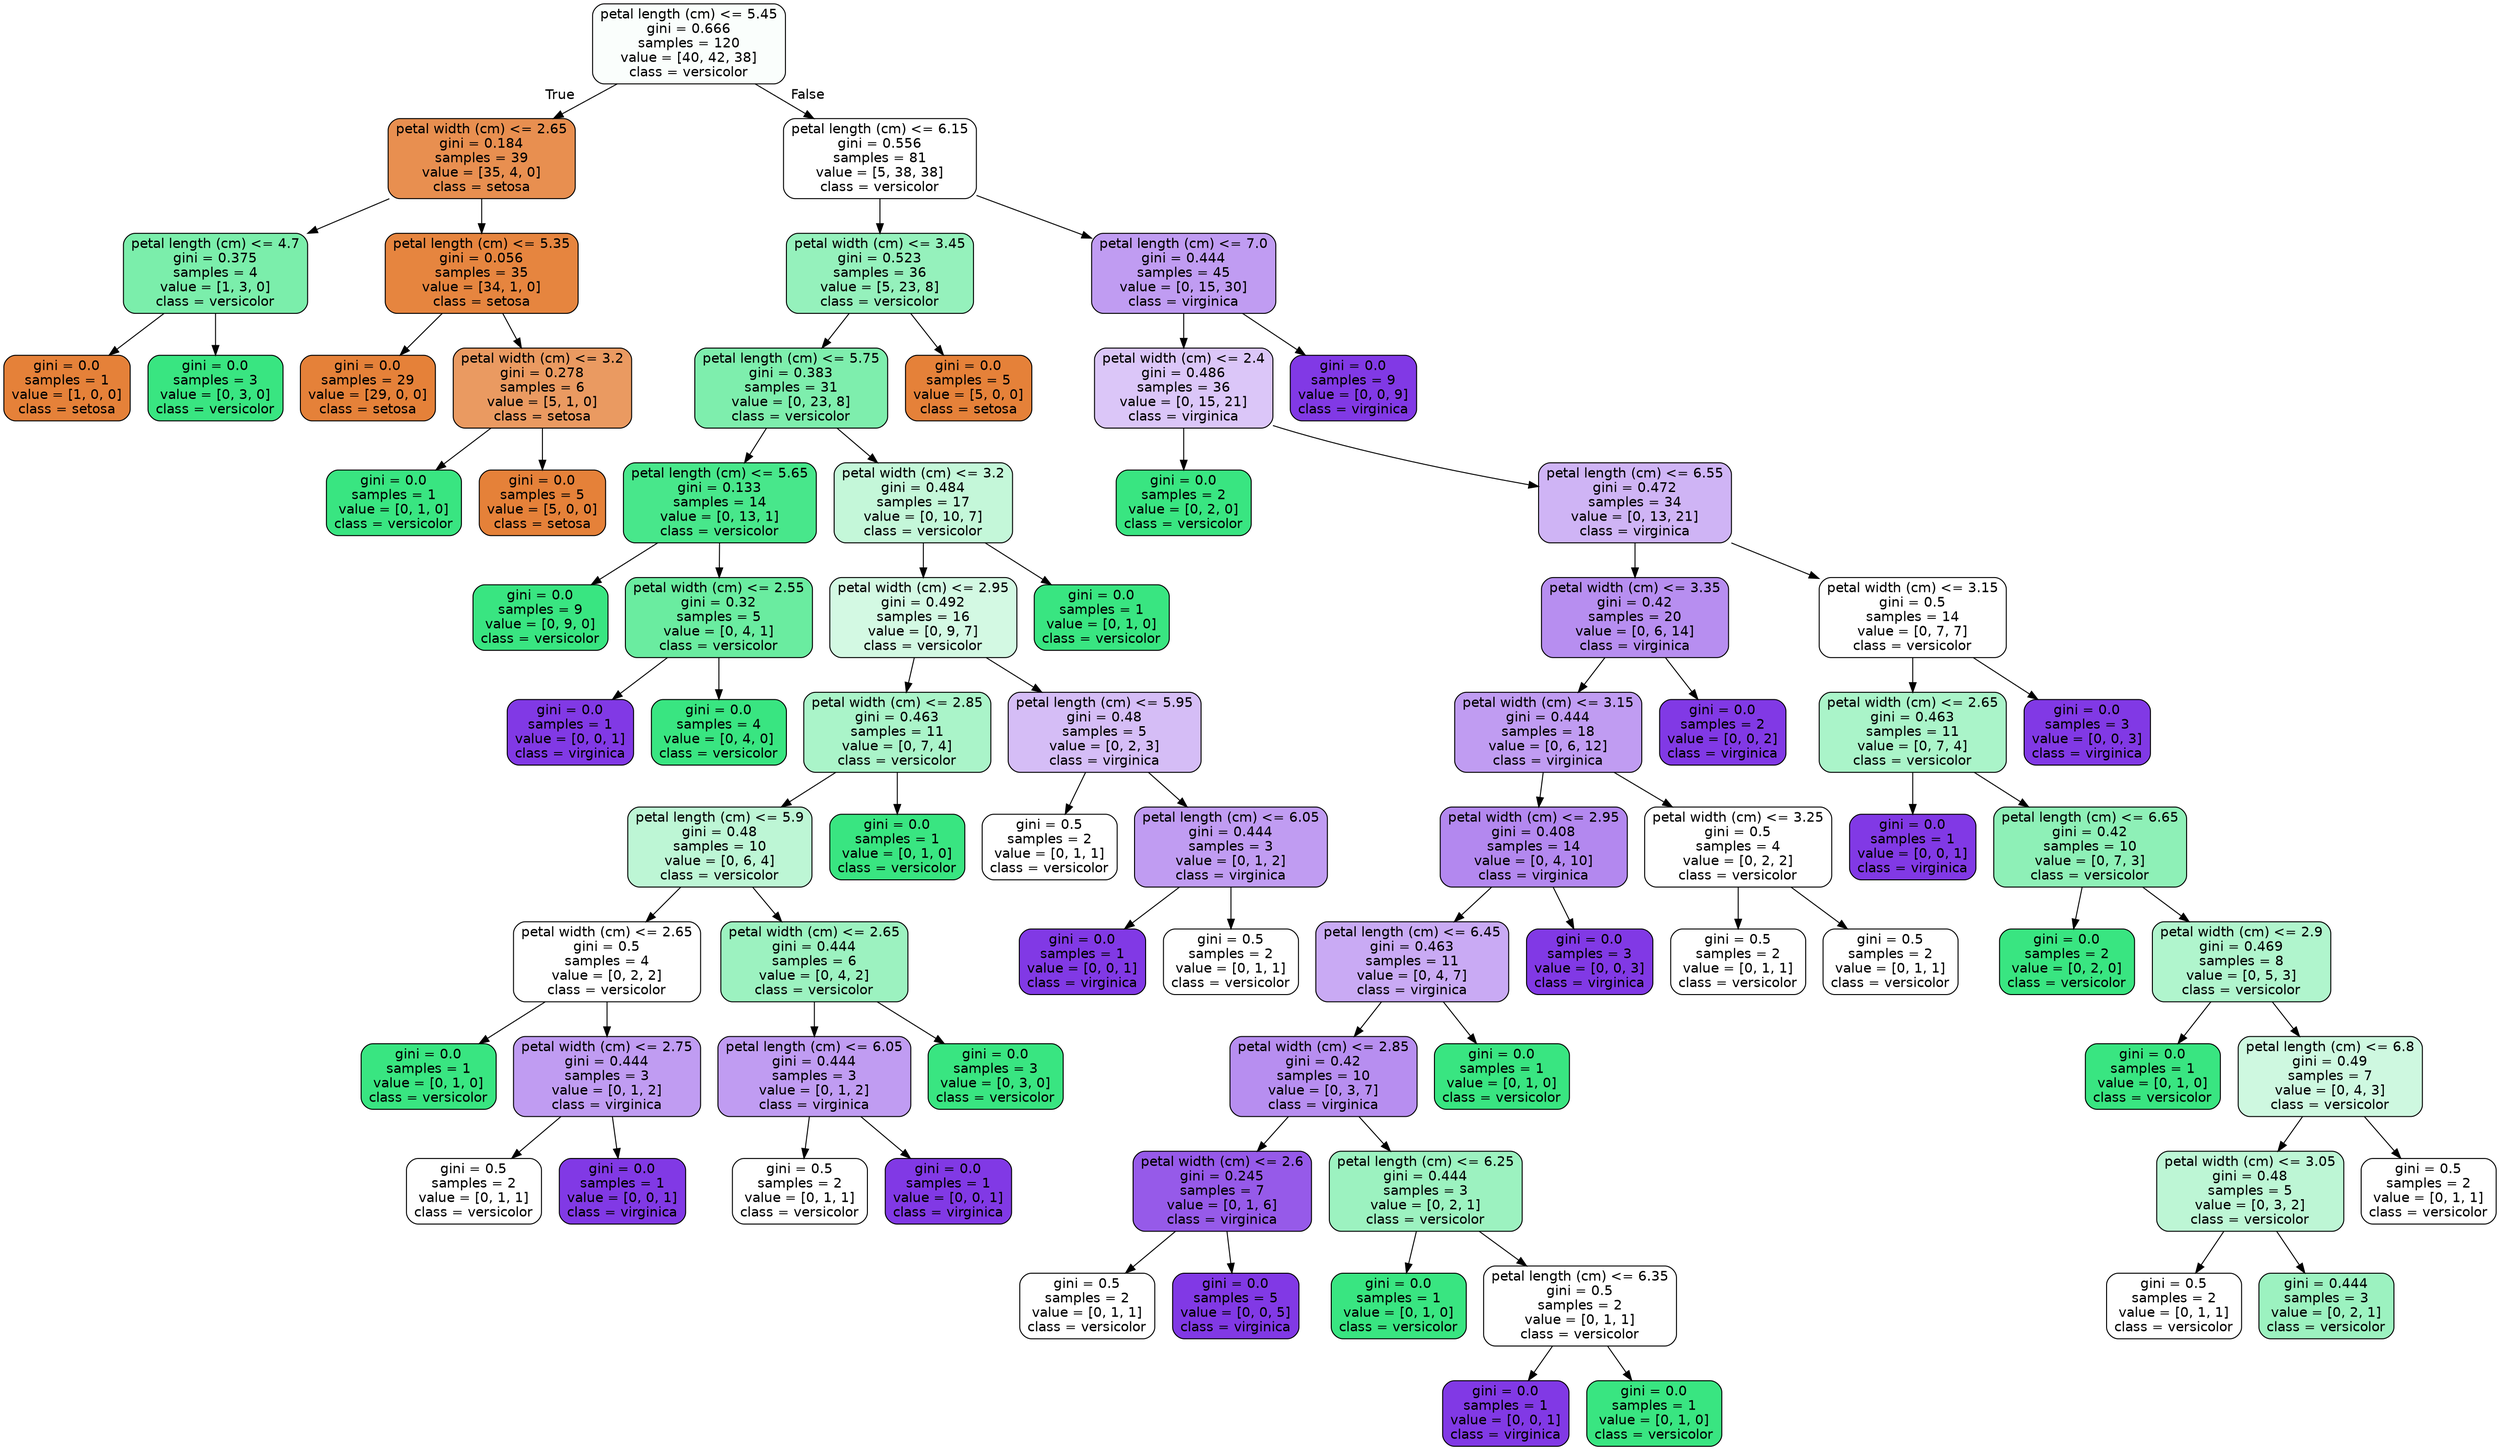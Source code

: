 digraph Tree {
node [shape=box, style="filled, rounded", color="black", fontname=helvetica] ;
edge [fontname=helvetica] ;
0 [label="petal length (cm) <= 5.45\ngini = 0.666\nsamples = 120\nvalue = [40, 42, 38]\nclass = versicolor", fillcolor="#fafefc"] ;
1 [label="petal width (cm) <= 2.65\ngini = 0.184\nsamples = 39\nvalue = [35, 4, 0]\nclass = setosa", fillcolor="#e88f50"] ;
0 -> 1 [labeldistance=2.5, labelangle=45, headlabel="True"] ;
2 [label="petal length (cm) <= 4.7\ngini = 0.375\nsamples = 4\nvalue = [1, 3, 0]\nclass = versicolor", fillcolor="#7beeab"] ;
1 -> 2 ;
3 [label="gini = 0.0\nsamples = 1\nvalue = [1, 0, 0]\nclass = setosa", fillcolor="#e58139"] ;
2 -> 3 ;
4 [label="gini = 0.0\nsamples = 3\nvalue = [0, 3, 0]\nclass = versicolor", fillcolor="#39e581"] ;
2 -> 4 ;
5 [label="petal length (cm) <= 5.35\ngini = 0.056\nsamples = 35\nvalue = [34, 1, 0]\nclass = setosa", fillcolor="#e6853f"] ;
1 -> 5 ;
6 [label="gini = 0.0\nsamples = 29\nvalue = [29, 0, 0]\nclass = setosa", fillcolor="#e58139"] ;
5 -> 6 ;
7 [label="petal width (cm) <= 3.2\ngini = 0.278\nsamples = 6\nvalue = [5, 1, 0]\nclass = setosa", fillcolor="#ea9a61"] ;
5 -> 7 ;
8 [label="gini = 0.0\nsamples = 1\nvalue = [0, 1, 0]\nclass = versicolor", fillcolor="#39e581"] ;
7 -> 8 ;
9 [label="gini = 0.0\nsamples = 5\nvalue = [5, 0, 0]\nclass = setosa", fillcolor="#e58139"] ;
7 -> 9 ;
10 [label="petal length (cm) <= 6.15\ngini = 0.556\nsamples = 81\nvalue = [5, 38, 38]\nclass = versicolor", fillcolor="#ffffff"] ;
0 -> 10 [labeldistance=2.5, labelangle=-45, headlabel="False"] ;
11 [label="petal width (cm) <= 3.45\ngini = 0.523\nsamples = 36\nvalue = [5, 23, 8]\nclass = versicolor", fillcolor="#95f1bc"] ;
10 -> 11 ;
12 [label="petal length (cm) <= 5.75\ngini = 0.383\nsamples = 31\nvalue = [0, 23, 8]\nclass = versicolor", fillcolor="#7eeead"] ;
11 -> 12 ;
13 [label="petal length (cm) <= 5.65\ngini = 0.133\nsamples = 14\nvalue = [0, 13, 1]\nclass = versicolor", fillcolor="#48e78b"] ;
12 -> 13 ;
14 [label="gini = 0.0\nsamples = 9\nvalue = [0, 9, 0]\nclass = versicolor", fillcolor="#39e581"] ;
13 -> 14 ;
15 [label="petal width (cm) <= 2.55\ngini = 0.32\nsamples = 5\nvalue = [0, 4, 1]\nclass = versicolor", fillcolor="#6aeca0"] ;
13 -> 15 ;
16 [label="gini = 0.0\nsamples = 1\nvalue = [0, 0, 1]\nclass = virginica", fillcolor="#8139e5"] ;
15 -> 16 ;
17 [label="gini = 0.0\nsamples = 4\nvalue = [0, 4, 0]\nclass = versicolor", fillcolor="#39e581"] ;
15 -> 17 ;
18 [label="petal width (cm) <= 3.2\ngini = 0.484\nsamples = 17\nvalue = [0, 10, 7]\nclass = versicolor", fillcolor="#c4f7d9"] ;
12 -> 18 ;
19 [label="petal width (cm) <= 2.95\ngini = 0.492\nsamples = 16\nvalue = [0, 9, 7]\nclass = versicolor", fillcolor="#d3f9e3"] ;
18 -> 19 ;
20 [label="petal width (cm) <= 2.85\ngini = 0.463\nsamples = 11\nvalue = [0, 7, 4]\nclass = versicolor", fillcolor="#aaf4c9"] ;
19 -> 20 ;
21 [label="petal length (cm) <= 5.9\ngini = 0.48\nsamples = 10\nvalue = [0, 6, 4]\nclass = versicolor", fillcolor="#bdf6d5"] ;
20 -> 21 ;
22 [label="petal width (cm) <= 2.65\ngini = 0.5\nsamples = 4\nvalue = [0, 2, 2]\nclass = versicolor", fillcolor="#ffffff"] ;
21 -> 22 ;
23 [label="gini = 0.0\nsamples = 1\nvalue = [0, 1, 0]\nclass = versicolor", fillcolor="#39e581"] ;
22 -> 23 ;
24 [label="petal width (cm) <= 2.75\ngini = 0.444\nsamples = 3\nvalue = [0, 1, 2]\nclass = virginica", fillcolor="#c09cf2"] ;
22 -> 24 ;
25 [label="gini = 0.5\nsamples = 2\nvalue = [0, 1, 1]\nclass = versicolor", fillcolor="#ffffff"] ;
24 -> 25 ;
26 [label="gini = 0.0\nsamples = 1\nvalue = [0, 0, 1]\nclass = virginica", fillcolor="#8139e5"] ;
24 -> 26 ;
27 [label="petal width (cm) <= 2.65\ngini = 0.444\nsamples = 6\nvalue = [0, 4, 2]\nclass = versicolor", fillcolor="#9cf2c0"] ;
21 -> 27 ;
28 [label="petal length (cm) <= 6.05\ngini = 0.444\nsamples = 3\nvalue = [0, 1, 2]\nclass = virginica", fillcolor="#c09cf2"] ;
27 -> 28 ;
29 [label="gini = 0.5\nsamples = 2\nvalue = [0, 1, 1]\nclass = versicolor", fillcolor="#ffffff"] ;
28 -> 29 ;
30 [label="gini = 0.0\nsamples = 1\nvalue = [0, 0, 1]\nclass = virginica", fillcolor="#8139e5"] ;
28 -> 30 ;
31 [label="gini = 0.0\nsamples = 3\nvalue = [0, 3, 0]\nclass = versicolor", fillcolor="#39e581"] ;
27 -> 31 ;
32 [label="gini = 0.0\nsamples = 1\nvalue = [0, 1, 0]\nclass = versicolor", fillcolor="#39e581"] ;
20 -> 32 ;
33 [label="petal length (cm) <= 5.95\ngini = 0.48\nsamples = 5\nvalue = [0, 2, 3]\nclass = virginica", fillcolor="#d5bdf6"] ;
19 -> 33 ;
34 [label="gini = 0.5\nsamples = 2\nvalue = [0, 1, 1]\nclass = versicolor", fillcolor="#ffffff"] ;
33 -> 34 ;
35 [label="petal length (cm) <= 6.05\ngini = 0.444\nsamples = 3\nvalue = [0, 1, 2]\nclass = virginica", fillcolor="#c09cf2"] ;
33 -> 35 ;
36 [label="gini = 0.0\nsamples = 1\nvalue = [0, 0, 1]\nclass = virginica", fillcolor="#8139e5"] ;
35 -> 36 ;
37 [label="gini = 0.5\nsamples = 2\nvalue = [0, 1, 1]\nclass = versicolor", fillcolor="#ffffff"] ;
35 -> 37 ;
38 [label="gini = 0.0\nsamples = 1\nvalue = [0, 1, 0]\nclass = versicolor", fillcolor="#39e581"] ;
18 -> 38 ;
39 [label="gini = 0.0\nsamples = 5\nvalue = [5, 0, 0]\nclass = setosa", fillcolor="#e58139"] ;
11 -> 39 ;
40 [label="petal length (cm) <= 7.0\ngini = 0.444\nsamples = 45\nvalue = [0, 15, 30]\nclass = virginica", fillcolor="#c09cf2"] ;
10 -> 40 ;
41 [label="petal width (cm) <= 2.4\ngini = 0.486\nsamples = 36\nvalue = [0, 15, 21]\nclass = virginica", fillcolor="#dbc6f8"] ;
40 -> 41 ;
42 [label="gini = 0.0\nsamples = 2\nvalue = [0, 2, 0]\nclass = versicolor", fillcolor="#39e581"] ;
41 -> 42 ;
43 [label="petal length (cm) <= 6.55\ngini = 0.472\nsamples = 34\nvalue = [0, 13, 21]\nclass = virginica", fillcolor="#cfb4f5"] ;
41 -> 43 ;
44 [label="petal width (cm) <= 3.35\ngini = 0.42\nsamples = 20\nvalue = [0, 6, 14]\nclass = virginica", fillcolor="#b78ef0"] ;
43 -> 44 ;
45 [label="petal width (cm) <= 3.15\ngini = 0.444\nsamples = 18\nvalue = [0, 6, 12]\nclass = virginica", fillcolor="#c09cf2"] ;
44 -> 45 ;
46 [label="petal width (cm) <= 2.95\ngini = 0.408\nsamples = 14\nvalue = [0, 4, 10]\nclass = virginica", fillcolor="#b388ef"] ;
45 -> 46 ;
47 [label="petal length (cm) <= 6.45\ngini = 0.463\nsamples = 11\nvalue = [0, 4, 7]\nclass = virginica", fillcolor="#c9aaf4"] ;
46 -> 47 ;
48 [label="petal width (cm) <= 2.85\ngini = 0.42\nsamples = 10\nvalue = [0, 3, 7]\nclass = virginica", fillcolor="#b78ef0"] ;
47 -> 48 ;
49 [label="petal width (cm) <= 2.6\ngini = 0.245\nsamples = 7\nvalue = [0, 1, 6]\nclass = virginica", fillcolor="#965ae9"] ;
48 -> 49 ;
50 [label="gini = 0.5\nsamples = 2\nvalue = [0, 1, 1]\nclass = versicolor", fillcolor="#ffffff"] ;
49 -> 50 ;
51 [label="gini = 0.0\nsamples = 5\nvalue = [0, 0, 5]\nclass = virginica", fillcolor="#8139e5"] ;
49 -> 51 ;
52 [label="petal length (cm) <= 6.25\ngini = 0.444\nsamples = 3\nvalue = [0, 2, 1]\nclass = versicolor", fillcolor="#9cf2c0"] ;
48 -> 52 ;
53 [label="gini = 0.0\nsamples = 1\nvalue = [0, 1, 0]\nclass = versicolor", fillcolor="#39e581"] ;
52 -> 53 ;
54 [label="petal length (cm) <= 6.35\ngini = 0.5\nsamples = 2\nvalue = [0, 1, 1]\nclass = versicolor", fillcolor="#ffffff"] ;
52 -> 54 ;
55 [label="gini = 0.0\nsamples = 1\nvalue = [0, 0, 1]\nclass = virginica", fillcolor="#8139e5"] ;
54 -> 55 ;
56 [label="gini = 0.0\nsamples = 1\nvalue = [0, 1, 0]\nclass = versicolor", fillcolor="#39e581"] ;
54 -> 56 ;
57 [label="gini = 0.0\nsamples = 1\nvalue = [0, 1, 0]\nclass = versicolor", fillcolor="#39e581"] ;
47 -> 57 ;
58 [label="gini = 0.0\nsamples = 3\nvalue = [0, 0, 3]\nclass = virginica", fillcolor="#8139e5"] ;
46 -> 58 ;
59 [label="petal width (cm) <= 3.25\ngini = 0.5\nsamples = 4\nvalue = [0, 2, 2]\nclass = versicolor", fillcolor="#ffffff"] ;
45 -> 59 ;
60 [label="gini = 0.5\nsamples = 2\nvalue = [0, 1, 1]\nclass = versicolor", fillcolor="#ffffff"] ;
59 -> 60 ;
61 [label="gini = 0.5\nsamples = 2\nvalue = [0, 1, 1]\nclass = versicolor", fillcolor="#ffffff"] ;
59 -> 61 ;
62 [label="gini = 0.0\nsamples = 2\nvalue = [0, 0, 2]\nclass = virginica", fillcolor="#8139e5"] ;
44 -> 62 ;
63 [label="petal width (cm) <= 3.15\ngini = 0.5\nsamples = 14\nvalue = [0, 7, 7]\nclass = versicolor", fillcolor="#ffffff"] ;
43 -> 63 ;
64 [label="petal width (cm) <= 2.65\ngini = 0.463\nsamples = 11\nvalue = [0, 7, 4]\nclass = versicolor", fillcolor="#aaf4c9"] ;
63 -> 64 ;
65 [label="gini = 0.0\nsamples = 1\nvalue = [0, 0, 1]\nclass = virginica", fillcolor="#8139e5"] ;
64 -> 65 ;
66 [label="petal length (cm) <= 6.65\ngini = 0.42\nsamples = 10\nvalue = [0, 7, 3]\nclass = versicolor", fillcolor="#8ef0b7"] ;
64 -> 66 ;
67 [label="gini = 0.0\nsamples = 2\nvalue = [0, 2, 0]\nclass = versicolor", fillcolor="#39e581"] ;
66 -> 67 ;
68 [label="petal width (cm) <= 2.9\ngini = 0.469\nsamples = 8\nvalue = [0, 5, 3]\nclass = versicolor", fillcolor="#b0f5cd"] ;
66 -> 68 ;
69 [label="gini = 0.0\nsamples = 1\nvalue = [0, 1, 0]\nclass = versicolor", fillcolor="#39e581"] ;
68 -> 69 ;
70 [label="petal length (cm) <= 6.8\ngini = 0.49\nsamples = 7\nvalue = [0, 4, 3]\nclass = versicolor", fillcolor="#cef8e0"] ;
68 -> 70 ;
71 [label="petal width (cm) <= 3.05\ngini = 0.48\nsamples = 5\nvalue = [0, 3, 2]\nclass = versicolor", fillcolor="#bdf6d5"] ;
70 -> 71 ;
72 [label="gini = 0.5\nsamples = 2\nvalue = [0, 1, 1]\nclass = versicolor", fillcolor="#ffffff"] ;
71 -> 72 ;
73 [label="gini = 0.444\nsamples = 3\nvalue = [0, 2, 1]\nclass = versicolor", fillcolor="#9cf2c0"] ;
71 -> 73 ;
74 [label="gini = 0.5\nsamples = 2\nvalue = [0, 1, 1]\nclass = versicolor", fillcolor="#ffffff"] ;
70 -> 74 ;
75 [label="gini = 0.0\nsamples = 3\nvalue = [0, 0, 3]\nclass = virginica", fillcolor="#8139e5"] ;
63 -> 75 ;
76 [label="gini = 0.0\nsamples = 9\nvalue = [0, 0, 9]\nclass = virginica", fillcolor="#8139e5"] ;
40 -> 76 ;
}